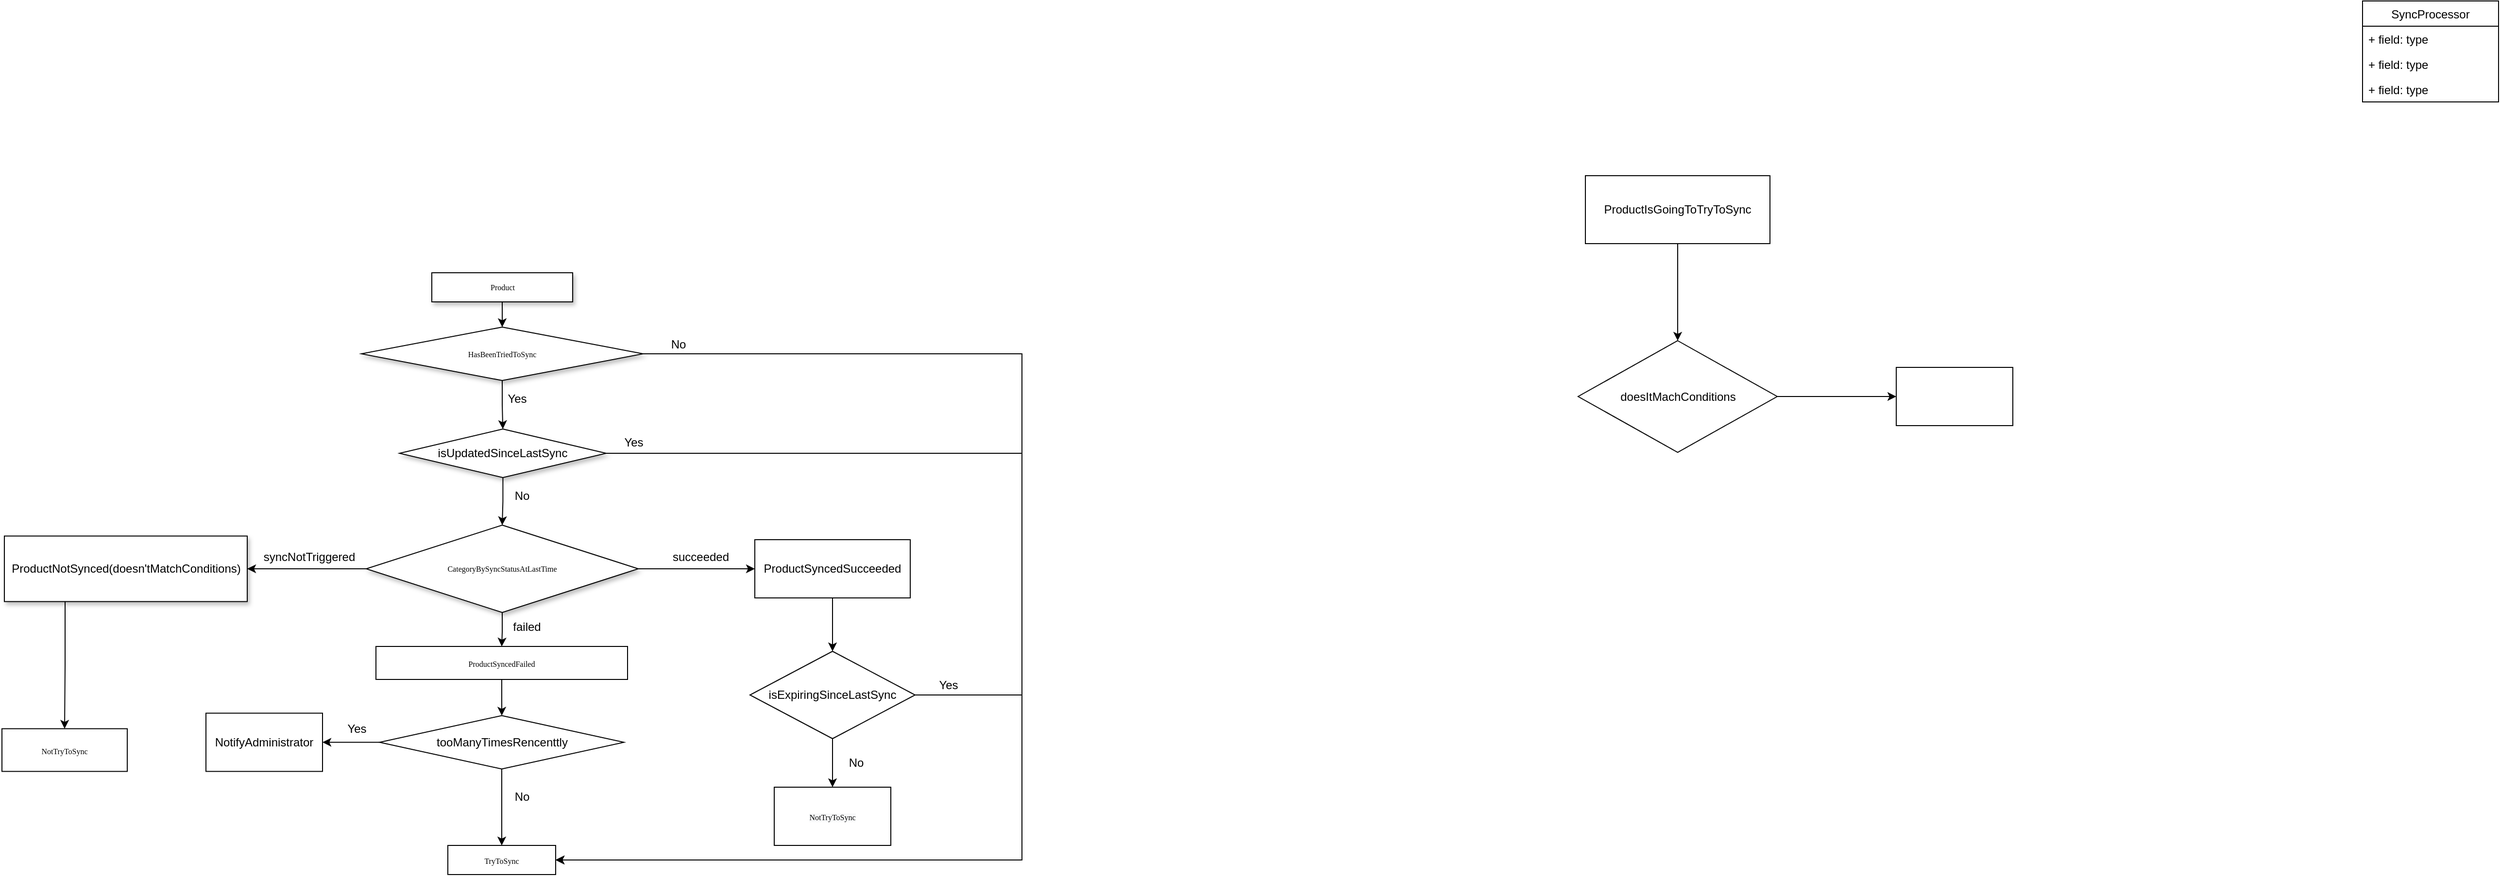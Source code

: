 <mxfile version="15.2.7" type="github">
  <diagram name="Page-1" id="edf60f1a-56cd-e834-aa8a-f176f3a09ee4">
    <mxGraphModel dx="1422" dy="762" grid="1" gridSize="10" guides="1" tooltips="1" connect="1" arrows="1" fold="1" page="1" pageScale="1" pageWidth="1100" pageHeight="850" background="none" math="0" shadow="0">
      <root>
        <mxCell id="0" />
        <mxCell id="1" parent="0" />
        <mxCell id="7Pt-dEw9oAocELptS7nf-4" style="edgeStyle=orthogonalEdgeStyle;rounded=0;orthogonalLoop=1;jettySize=auto;html=1;exitX=0.5;exitY=1;exitDx=0;exitDy=0;entryX=0.5;entryY=0;entryDx=0;entryDy=0;" parent="1" source="7Pt-dEw9oAocELptS7nf-1" target="7Pt-dEw9oAocELptS7nf-5" edge="1">
          <mxGeometry relative="1" as="geometry">
            <mxPoint x="730" y="510" as="targetPoint" />
          </mxGeometry>
        </mxCell>
        <mxCell id="7Pt-dEw9oAocELptS7nf-1" value="Product" style="whiteSpace=wrap;html=1;rounded=0;shadow=1;labelBackgroundColor=none;strokeWidth=1;fontFamily=Verdana;fontSize=8;align=center;" parent="1" vertex="1">
          <mxGeometry x="542.5" y="370" width="145" height="30" as="geometry" />
        </mxCell>
        <mxCell id="EK-wam1igdU6rYTjhElC-137" style="edgeStyle=orthogonalEdgeStyle;rounded=0;orthogonalLoop=1;jettySize=auto;html=1;exitX=1;exitY=0.5;exitDx=0;exitDy=0;entryX=1;entryY=0.5;entryDx=0;entryDy=0;" edge="1" parent="1" source="7Pt-dEw9oAocELptS7nf-5" target="EK-wam1igdU6rYTjhElC-124">
          <mxGeometry relative="1" as="geometry">
            <Array as="points">
              <mxPoint x="1150" y="454" />
              <mxPoint x="1150" y="975" />
            </Array>
          </mxGeometry>
        </mxCell>
        <mxCell id="EK-wam1igdU6rYTjhElC-139" style="edgeStyle=orthogonalEdgeStyle;rounded=0;orthogonalLoop=1;jettySize=auto;html=1;exitX=0.5;exitY=1;exitDx=0;exitDy=0;entryX=0.5;entryY=0;entryDx=0;entryDy=0;" edge="1" parent="1" source="7Pt-dEw9oAocELptS7nf-5" target="EK-wam1igdU6rYTjhElC-64">
          <mxGeometry relative="1" as="geometry" />
        </mxCell>
        <mxCell id="7Pt-dEw9oAocELptS7nf-5" value="&lt;span&gt;HasBeenTriedToSync&lt;/span&gt;" style="rhombus;whiteSpace=wrap;html=1;rounded=0;shadow=1;labelBackgroundColor=none;strokeWidth=1;fontFamily=Verdana;fontSize=8;align=center;" parent="1" vertex="1">
          <mxGeometry x="470" y="426" width="290" height="55" as="geometry" />
        </mxCell>
        <mxCell id="7Pt-dEw9oAocELptS7nf-24" value="" style="edgeStyle=orthogonalEdgeStyle;rounded=0;orthogonalLoop=1;jettySize=auto;html=1;" parent="1" edge="1">
          <mxGeometry relative="1" as="geometry">
            <mxPoint x="1370" y="690" as="targetPoint" />
          </mxGeometry>
        </mxCell>
        <mxCell id="ZtlSwxrQEoG2gbqUKx1r-10" value="SyncProcessor" style="swimlane;fontStyle=0;childLayout=stackLayout;horizontal=1;startSize=26;fillColor=none;horizontalStack=0;resizeParent=1;resizeParentMax=0;resizeLast=0;collapsible=1;marginBottom=0;" parent="1" vertex="1">
          <mxGeometry x="2530" y="90" width="140" height="104" as="geometry" />
        </mxCell>
        <mxCell id="ZtlSwxrQEoG2gbqUKx1r-11" value="+ field: type" style="text;strokeColor=none;fillColor=none;align=left;verticalAlign=top;spacingLeft=4;spacingRight=4;overflow=hidden;rotatable=0;points=[[0,0.5],[1,0.5]];portConstraint=eastwest;" parent="ZtlSwxrQEoG2gbqUKx1r-10" vertex="1">
          <mxGeometry y="26" width="140" height="26" as="geometry" />
        </mxCell>
        <mxCell id="ZtlSwxrQEoG2gbqUKx1r-12" value="+ field: type" style="text;strokeColor=none;fillColor=none;align=left;verticalAlign=top;spacingLeft=4;spacingRight=4;overflow=hidden;rotatable=0;points=[[0,0.5],[1,0.5]];portConstraint=eastwest;" parent="ZtlSwxrQEoG2gbqUKx1r-10" vertex="1">
          <mxGeometry y="52" width="140" height="26" as="geometry" />
        </mxCell>
        <mxCell id="ZtlSwxrQEoG2gbqUKx1r-13" value="+ field: type" style="text;strokeColor=none;fillColor=none;align=left;verticalAlign=top;spacingLeft=4;spacingRight=4;overflow=hidden;rotatable=0;points=[[0,0.5],[1,0.5]];portConstraint=eastwest;" parent="ZtlSwxrQEoG2gbqUKx1r-10" vertex="1">
          <mxGeometry y="78" width="140" height="26" as="geometry" />
        </mxCell>
        <mxCell id="EK-wam1igdU6rYTjhElC-19" value="No" style="text;html=1;align=center;verticalAlign=middle;resizable=0;points=[];autosize=1;strokeColor=none;fillColor=none;" vertex="1" parent="1">
          <mxGeometry x="781" y="433.5" width="30" height="20" as="geometry" />
        </mxCell>
        <mxCell id="EK-wam1igdU6rYTjhElC-20" value="Yes" style="text;html=1;align=center;verticalAlign=middle;resizable=0;points=[];autosize=1;strokeColor=none;fillColor=none;" vertex="1" parent="1">
          <mxGeometry x="610" y="490" width="40" height="20" as="geometry" />
        </mxCell>
        <mxCell id="EK-wam1igdU6rYTjhElC-71" value="" style="edgeStyle=orthogonalEdgeStyle;rounded=0;orthogonalLoop=1;jettySize=auto;html=1;entryX=0.5;entryY=0;entryDx=0;entryDy=0;" edge="1" parent="1" source="EK-wam1igdU6rYTjhElC-64" target="EK-wam1igdU6rYTjhElC-99">
          <mxGeometry relative="1" as="geometry">
            <mxPoint x="615.6" y="631" as="targetPoint" />
          </mxGeometry>
        </mxCell>
        <mxCell id="EK-wam1igdU6rYTjhElC-125" style="edgeStyle=orthogonalEdgeStyle;rounded=0;orthogonalLoop=1;jettySize=auto;html=1;exitX=1;exitY=0.5;exitDx=0;exitDy=0;entryX=1;entryY=0.5;entryDx=0;entryDy=0;" edge="1" parent="1" source="EK-wam1igdU6rYTjhElC-64" target="EK-wam1igdU6rYTjhElC-124">
          <mxGeometry relative="1" as="geometry">
            <Array as="points">
              <mxPoint x="1150" y="556" />
              <mxPoint x="1150" y="975" />
            </Array>
          </mxGeometry>
        </mxCell>
        <mxCell id="EK-wam1igdU6rYTjhElC-64" value="&lt;span style=&quot;font-family: &amp;#34;helvetica&amp;#34; ; font-size: 12px&quot;&gt;isUpdatedSinceLastSync&lt;/span&gt;" style="rhombus;whiteSpace=wrap;html=1;rounded=0;shadow=1;fontFamily=Verdana;fontSize=8;strokeWidth=1;" vertex="1" parent="1">
          <mxGeometry x="509.25" y="531" width="212.75" height="50" as="geometry" />
        </mxCell>
        <mxCell id="EK-wam1igdU6rYTjhElC-77" style="edgeStyle=orthogonalEdgeStyle;rounded=0;orthogonalLoop=1;jettySize=auto;html=1;exitX=0;exitY=0.5;exitDx=0;exitDy=0;entryX=1;entryY=0.5;entryDx=0;entryDy=0;" edge="1" parent="1" source="EK-wam1igdU6rYTjhElC-99" target="EK-wam1igdU6rYTjhElC-73">
          <mxGeometry relative="1" as="geometry">
            <mxPoint x="514" y="638" as="sourcePoint" />
            <mxPoint x="394" y="630" as="targetPoint" />
          </mxGeometry>
        </mxCell>
        <mxCell id="EK-wam1igdU6rYTjhElC-91" style="edgeStyle=orthogonalEdgeStyle;rounded=0;orthogonalLoop=1;jettySize=auto;html=1;exitX=1;exitY=0.5;exitDx=0;exitDy=0;entryX=0;entryY=0.5;entryDx=0;entryDy=0;" edge="1" parent="1" source="EK-wam1igdU6rYTjhElC-99" target="EK-wam1igdU6rYTjhElC-74">
          <mxGeometry relative="1" as="geometry" />
        </mxCell>
        <mxCell id="EK-wam1igdU6rYTjhElC-100" value="" style="edgeStyle=orthogonalEdgeStyle;rounded=0;orthogonalLoop=1;jettySize=auto;html=1;" edge="1" parent="1" target="EK-wam1igdU6rYTjhElC-99">
          <mxGeometry relative="1" as="geometry">
            <mxPoint x="615.6" y="630" as="sourcePoint" />
          </mxGeometry>
        </mxCell>
        <mxCell id="EK-wam1igdU6rYTjhElC-141" style="edgeStyle=orthogonalEdgeStyle;rounded=0;orthogonalLoop=1;jettySize=auto;html=1;exitX=0.25;exitY=1;exitDx=0;exitDy=0;" edge="1" parent="1" source="EK-wam1igdU6rYTjhElC-73" target="EK-wam1igdU6rYTjhElC-119">
          <mxGeometry relative="1" as="geometry" />
        </mxCell>
        <mxCell id="EK-wam1igdU6rYTjhElC-73" value="&lt;span style=&quot;font-family: &amp;#34;helvetica&amp;#34; ; font-size: 12px&quot;&gt;ProductNotSynced(doesn&#39;tMatchConditions)&lt;/span&gt;" style="whiteSpace=wrap;html=1;rounded=0;shadow=1;fontFamily=Verdana;fontSize=8;strokeWidth=1;" vertex="1" parent="1">
          <mxGeometry x="102.5" y="641.25" width="250" height="67.5" as="geometry" />
        </mxCell>
        <mxCell id="EK-wam1igdU6rYTjhElC-83" style="edgeStyle=orthogonalEdgeStyle;rounded=0;orthogonalLoop=1;jettySize=auto;html=1;exitX=0.5;exitY=1;exitDx=0;exitDy=0;entryX=0.5;entryY=0;entryDx=0;entryDy=0;" edge="1" parent="1" source="EK-wam1igdU6rYTjhElC-74" target="EK-wam1igdU6rYTjhElC-80">
          <mxGeometry relative="1" as="geometry" />
        </mxCell>
        <mxCell id="EK-wam1igdU6rYTjhElC-74" value="ProductSyncedSucceeded" style="rounded=0;whiteSpace=wrap;html=1;" vertex="1" parent="1">
          <mxGeometry x="875" y="645" width="160" height="60" as="geometry" />
        </mxCell>
        <mxCell id="EK-wam1igdU6rYTjhElC-109" value="" style="edgeStyle=orthogonalEdgeStyle;rounded=0;orthogonalLoop=1;jettySize=auto;html=1;" edge="1" parent="1" source="EK-wam1igdU6rYTjhElC-75" target="EK-wam1igdU6rYTjhElC-108">
          <mxGeometry relative="1" as="geometry" />
        </mxCell>
        <mxCell id="EK-wam1igdU6rYTjhElC-75" value="&lt;span style=&quot;font-family: &amp;#34;verdana&amp;#34; ; font-size: 8px&quot;&gt;ProductSyncedFailed&lt;/span&gt;" style="rounded=0;whiteSpace=wrap;html=1;" vertex="1" parent="1">
          <mxGeometry x="485" y="755" width="259" height="34" as="geometry" />
        </mxCell>
        <mxCell id="EK-wam1igdU6rYTjhElC-111" style="edgeStyle=orthogonalEdgeStyle;rounded=0;orthogonalLoop=1;jettySize=auto;html=1;exitX=1;exitY=0.5;exitDx=0;exitDy=0;entryX=1;entryY=0.5;entryDx=0;entryDy=0;" edge="1" parent="1" source="EK-wam1igdU6rYTjhElC-80" target="EK-wam1igdU6rYTjhElC-124">
          <mxGeometry relative="1" as="geometry">
            <mxPoint x="724" y="1632.5" as="targetPoint" />
            <Array as="points">
              <mxPoint x="1150" y="805" />
              <mxPoint x="1150" y="975" />
            </Array>
          </mxGeometry>
        </mxCell>
        <mxCell id="EK-wam1igdU6rYTjhElC-121" style="edgeStyle=orthogonalEdgeStyle;rounded=0;orthogonalLoop=1;jettySize=auto;html=1;exitX=0.5;exitY=1;exitDx=0;exitDy=0;" edge="1" parent="1" source="EK-wam1igdU6rYTjhElC-80" target="EK-wam1igdU6rYTjhElC-120">
          <mxGeometry relative="1" as="geometry" />
        </mxCell>
        <mxCell id="EK-wam1igdU6rYTjhElC-80" value="isExpiringSinceLastSync" style="rhombus;whiteSpace=wrap;html=1;" vertex="1" parent="1">
          <mxGeometry x="870" y="760" width="170" height="90" as="geometry" />
        </mxCell>
        <mxCell id="EK-wam1igdU6rYTjhElC-82" value="Yes" style="text;html=1;align=center;verticalAlign=middle;resizable=0;points=[];autosize=1;strokeColor=none;fillColor=none;" vertex="1" parent="1">
          <mxGeometry x="730.25" y="535" width="40" height="20" as="geometry" />
        </mxCell>
        <mxCell id="EK-wam1igdU6rYTjhElC-97" value="No" style="text;html=1;align=center;verticalAlign=middle;resizable=0;points=[];autosize=1;strokeColor=none;fillColor=none;" vertex="1" parent="1">
          <mxGeometry x="964" y="865" width="30" height="20" as="geometry" />
        </mxCell>
        <mxCell id="EK-wam1igdU6rYTjhElC-102" style="edgeStyle=orthogonalEdgeStyle;rounded=0;orthogonalLoop=1;jettySize=auto;html=1;exitX=0.5;exitY=1;exitDx=0;exitDy=0;" edge="1" parent="1" source="EK-wam1igdU6rYTjhElC-99" target="EK-wam1igdU6rYTjhElC-75">
          <mxGeometry relative="1" as="geometry" />
        </mxCell>
        <mxCell id="EK-wam1igdU6rYTjhElC-99" value="CategoryBySyncStatusAtLastTime" style="rhombus;whiteSpace=wrap;html=1;rounded=0;shadow=1;fontFamily=Verdana;fontSize=8;strokeWidth=1;" vertex="1" parent="1">
          <mxGeometry x="475" y="630" width="280" height="90" as="geometry" />
        </mxCell>
        <mxCell id="EK-wam1igdU6rYTjhElC-101" value="succeeded" style="text;html=1;align=center;verticalAlign=middle;resizable=0;points=[];autosize=1;strokeColor=none;fillColor=none;" vertex="1" parent="1">
          <mxGeometry x="784" y="653.25" width="70" height="20" as="geometry" />
        </mxCell>
        <mxCell id="EK-wam1igdU6rYTjhElC-103" value="failed" style="text;html=1;align=center;verticalAlign=middle;resizable=0;points=[];autosize=1;strokeColor=none;fillColor=none;" vertex="1" parent="1">
          <mxGeometry x="620" y="725" width="40" height="20" as="geometry" />
        </mxCell>
        <mxCell id="EK-wam1igdU6rYTjhElC-105" value="syncNotTriggered" style="text;html=1;align=center;verticalAlign=middle;resizable=0;points=[];autosize=1;strokeColor=none;fillColor=none;" vertex="1" parent="1">
          <mxGeometry x="361" y="653.25" width="110" height="20" as="geometry" />
        </mxCell>
        <mxCell id="EK-wam1igdU6rYTjhElC-133" style="edgeStyle=orthogonalEdgeStyle;rounded=0;orthogonalLoop=1;jettySize=auto;html=1;exitX=0;exitY=0.5;exitDx=0;exitDy=0;entryX=1;entryY=0.5;entryDx=0;entryDy=0;" edge="1" parent="1" source="EK-wam1igdU6rYTjhElC-108" target="EK-wam1igdU6rYTjhElC-116">
          <mxGeometry relative="1" as="geometry" />
        </mxCell>
        <mxCell id="EK-wam1igdU6rYTjhElC-142" style="edgeStyle=orthogonalEdgeStyle;rounded=0;orthogonalLoop=1;jettySize=auto;html=1;exitX=0.5;exitY=1;exitDx=0;exitDy=0;" edge="1" parent="1" source="EK-wam1igdU6rYTjhElC-108" target="EK-wam1igdU6rYTjhElC-124">
          <mxGeometry relative="1" as="geometry" />
        </mxCell>
        <mxCell id="EK-wam1igdU6rYTjhElC-108" value="tooManyTimesRencenttly" style="rhombus;whiteSpace=wrap;html=1;rounded=0;" vertex="1" parent="1">
          <mxGeometry x="488.75" y="826.25" width="251.5" height="55" as="geometry" />
        </mxCell>
        <mxCell id="EK-wam1igdU6rYTjhElC-114" value="Yes" style="text;html=1;align=center;verticalAlign=middle;resizable=0;points=[];autosize=1;strokeColor=none;fillColor=none;" vertex="1" parent="1">
          <mxGeometry x="1054" y="785" width="40" height="20" as="geometry" />
        </mxCell>
        <mxCell id="EK-wam1igdU6rYTjhElC-116" value="NotifyAdministrator" style="rounded=0;whiteSpace=wrap;html=1;" vertex="1" parent="1">
          <mxGeometry x="310" y="823.75" width="120" height="60" as="geometry" />
        </mxCell>
        <mxCell id="EK-wam1igdU6rYTjhElC-119" value="&lt;span style=&quot;font-family: &amp;#34;verdana&amp;#34; ; font-size: 8px&quot;&gt;NotTryToSync&lt;/span&gt;" style="rounded=0;whiteSpace=wrap;html=1;" vertex="1" parent="1">
          <mxGeometry x="100" y="839.75" width="129" height="44" as="geometry" />
        </mxCell>
        <mxCell id="EK-wam1igdU6rYTjhElC-120" value="&#xa;&#xa;&lt;span style=&quot;color: rgb(0, 0, 0); font-family: verdana; font-size: 8px; font-style: normal; font-weight: 400; letter-spacing: normal; text-align: center; text-indent: 0px; text-transform: none; word-spacing: 0px; background-color: rgb(248, 249, 250); display: inline; float: none;&quot;&gt;NotTryToSync&lt;/span&gt;&#xa;&#xa;" style="rounded=0;whiteSpace=wrap;html=1;" vertex="1" parent="1">
          <mxGeometry x="895" y="900" width="120" height="60" as="geometry" />
        </mxCell>
        <mxCell id="EK-wam1igdU6rYTjhElC-122" value="No" style="text;html=1;align=center;verticalAlign=middle;resizable=0;points=[];autosize=1;strokeColor=none;fillColor=none;" vertex="1" parent="1">
          <mxGeometry x="620" y="900" width="30" height="20" as="geometry" />
        </mxCell>
        <mxCell id="EK-wam1igdU6rYTjhElC-123" value="Yes" style="text;html=1;align=center;verticalAlign=middle;resizable=0;points=[];autosize=1;strokeColor=none;fillColor=none;" vertex="1" parent="1">
          <mxGeometry x="445" y="830" width="40" height="20" as="geometry" />
        </mxCell>
        <mxCell id="EK-wam1igdU6rYTjhElC-124" value="&lt;span style=&quot;font-family: &amp;#34;verdana&amp;#34; ; font-size: 8px&quot;&gt;TryToSync&lt;/span&gt;" style="rounded=0;whiteSpace=wrap;html=1;" vertex="1" parent="1">
          <mxGeometry x="559" y="960" width="111" height="30" as="geometry" />
        </mxCell>
        <mxCell id="EK-wam1igdU6rYTjhElC-129" value="" style="edgeStyle=orthogonalEdgeStyle;rounded=0;orthogonalLoop=1;jettySize=auto;html=1;" edge="1" parent="1" source="EK-wam1igdU6rYTjhElC-127" target="EK-wam1igdU6rYTjhElC-128">
          <mxGeometry relative="1" as="geometry" />
        </mxCell>
        <mxCell id="EK-wam1igdU6rYTjhElC-127" value="ProductIsGoingToTryToSync" style="rounded=0;whiteSpace=wrap;html=1;" vertex="1" parent="1">
          <mxGeometry x="1730" y="270" width="190" height="70" as="geometry" />
        </mxCell>
        <mxCell id="EK-wam1igdU6rYTjhElC-131" style="edgeStyle=orthogonalEdgeStyle;rounded=0;orthogonalLoop=1;jettySize=auto;html=1;entryX=0;entryY=0.5;entryDx=0;entryDy=0;" edge="1" parent="1" source="EK-wam1igdU6rYTjhElC-128" target="EK-wam1igdU6rYTjhElC-130">
          <mxGeometry relative="1" as="geometry">
            <mxPoint x="2040" y="497.5" as="targetPoint" />
          </mxGeometry>
        </mxCell>
        <mxCell id="EK-wam1igdU6rYTjhElC-128" value="doesItMachConditions" style="rhombus;whiteSpace=wrap;html=1;rounded=0;" vertex="1" parent="1">
          <mxGeometry x="1722.5" y="440" width="205" height="115" as="geometry" />
        </mxCell>
        <mxCell id="EK-wam1igdU6rYTjhElC-130" value="" style="rounded=0;whiteSpace=wrap;html=1;" vertex="1" parent="1">
          <mxGeometry x="2050" y="467.5" width="120" height="60" as="geometry" />
        </mxCell>
        <mxCell id="EK-wam1igdU6rYTjhElC-140" value="No" style="text;html=1;align=center;verticalAlign=middle;resizable=0;points=[];autosize=1;strokeColor=none;fillColor=none;" vertex="1" parent="1">
          <mxGeometry x="620" y="590" width="30" height="20" as="geometry" />
        </mxCell>
      </root>
    </mxGraphModel>
  </diagram>
</mxfile>
